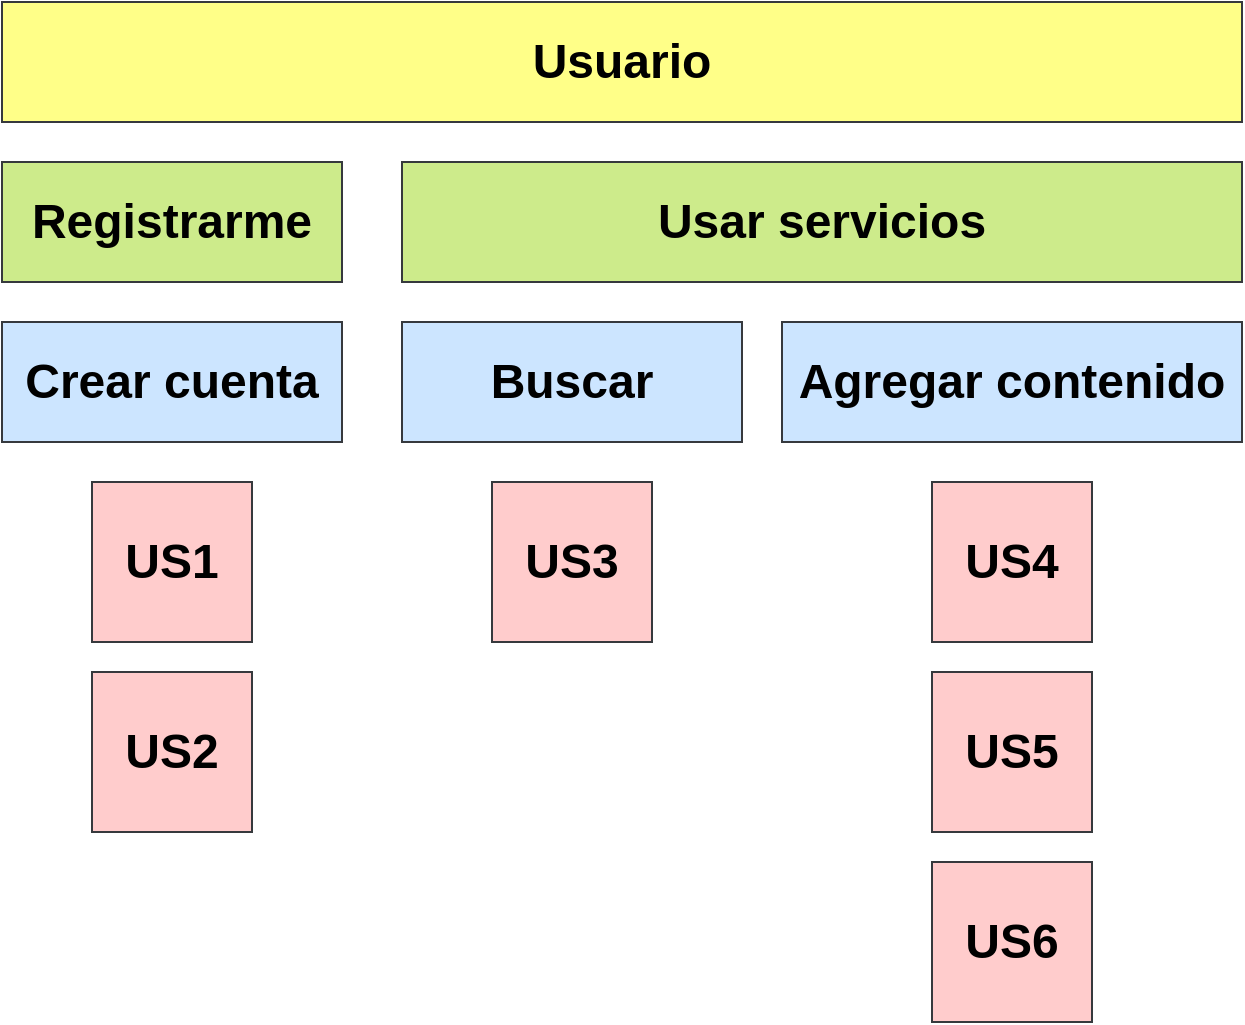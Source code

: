 <mxfile version="24.7.8">
  <diagram name="Página-1" id="LOCtEgFOGwl2n7a4SyrO">
    <mxGraphModel dx="1114" dy="870" grid="1" gridSize="10" guides="1" tooltips="1" connect="1" arrows="1" fold="1" page="1" pageScale="1" pageWidth="827" pageHeight="1169" math="0" shadow="0">
      <root>
        <mxCell id="0" />
        <mxCell id="1" parent="0" />
        <mxCell id="-xusTOxlDGioq74rnfOU-1" value="&lt;h1&gt;Usuario&lt;/h1&gt;" style="rounded=0;whiteSpace=wrap;html=1;fillColor=#ffff88;strokeColor=#36393d;" vertex="1" parent="1">
          <mxGeometry x="70" y="210" width="620" height="60" as="geometry" />
        </mxCell>
        <mxCell id="-xusTOxlDGioq74rnfOU-2" value="&lt;h1&gt;Registrarme&lt;/h1&gt;" style="rounded=0;whiteSpace=wrap;html=1;fillColor=#cdeb8b;strokeColor=#36393d;" vertex="1" parent="1">
          <mxGeometry x="70" y="290" width="170" height="60" as="geometry" />
        </mxCell>
        <mxCell id="-xusTOxlDGioq74rnfOU-3" value="&lt;h1&gt;Usar servicios&lt;/h1&gt;" style="rounded=0;whiteSpace=wrap;html=1;fillColor=#cdeb8b;strokeColor=#36393d;" vertex="1" parent="1">
          <mxGeometry x="270" y="290" width="420" height="60" as="geometry" />
        </mxCell>
        <mxCell id="-xusTOxlDGioq74rnfOU-4" value="&lt;h1&gt;Crear cuenta&lt;/h1&gt;" style="rounded=0;whiteSpace=wrap;html=1;fillColor=#cce5ff;strokeColor=#36393d;" vertex="1" parent="1">
          <mxGeometry x="70" y="370" width="170" height="60" as="geometry" />
        </mxCell>
        <mxCell id="-xusTOxlDGioq74rnfOU-5" value="&lt;h1&gt;Buscar&lt;/h1&gt;" style="rounded=0;whiteSpace=wrap;html=1;fillColor=#cce5ff;strokeColor=#36393d;" vertex="1" parent="1">
          <mxGeometry x="270" y="370" width="170" height="60" as="geometry" />
        </mxCell>
        <mxCell id="-xusTOxlDGioq74rnfOU-6" value="&lt;h1&gt;Agregar contenido&lt;/h1&gt;" style="rounded=0;whiteSpace=wrap;html=1;fillColor=#cce5ff;strokeColor=#36393d;" vertex="1" parent="1">
          <mxGeometry x="460" y="370" width="230" height="60" as="geometry" />
        </mxCell>
        <mxCell id="-xusTOxlDGioq74rnfOU-7" value="&lt;h1&gt;US1&lt;/h1&gt;" style="whiteSpace=wrap;html=1;aspect=fixed;fillColor=#ffcccc;strokeColor=#36393d;" vertex="1" parent="1">
          <mxGeometry x="115" y="450" width="80" height="80" as="geometry" />
        </mxCell>
        <mxCell id="-xusTOxlDGioq74rnfOU-8" value="&lt;h1&gt;US2&lt;/h1&gt;" style="whiteSpace=wrap;html=1;aspect=fixed;fillColor=#ffcccc;strokeColor=#36393d;" vertex="1" parent="1">
          <mxGeometry x="115" y="545" width="80" height="80" as="geometry" />
        </mxCell>
        <mxCell id="-xusTOxlDGioq74rnfOU-9" value="&lt;h1&gt;US3&lt;/h1&gt;" style="whiteSpace=wrap;html=1;aspect=fixed;fillColor=#ffcccc;strokeColor=#36393d;" vertex="1" parent="1">
          <mxGeometry x="315" y="450" width="80" height="80" as="geometry" />
        </mxCell>
        <mxCell id="-xusTOxlDGioq74rnfOU-10" value="&lt;h1&gt;US4&lt;/h1&gt;" style="whiteSpace=wrap;html=1;aspect=fixed;fillColor=#ffcccc;strokeColor=#36393d;" vertex="1" parent="1">
          <mxGeometry x="535" y="450" width="80" height="80" as="geometry" />
        </mxCell>
        <mxCell id="-xusTOxlDGioq74rnfOU-11" value="&lt;h1&gt;US5&lt;/h1&gt;" style="whiteSpace=wrap;html=1;aspect=fixed;fillColor=#ffcccc;strokeColor=#36393d;" vertex="1" parent="1">
          <mxGeometry x="535" y="545" width="80" height="80" as="geometry" />
        </mxCell>
        <mxCell id="-xusTOxlDGioq74rnfOU-12" value="&lt;h1&gt;US6&lt;/h1&gt;" style="whiteSpace=wrap;html=1;aspect=fixed;fillColor=#ffcccc;strokeColor=#36393d;" vertex="1" parent="1">
          <mxGeometry x="535" y="640" width="80" height="80" as="geometry" />
        </mxCell>
      </root>
    </mxGraphModel>
  </diagram>
</mxfile>
